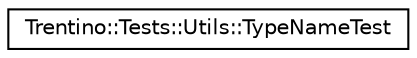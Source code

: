 digraph G
{
  edge [fontname="Helvetica",fontsize="10",labelfontname="Helvetica",labelfontsize="10"];
  node [fontname="Helvetica",fontsize="10",shape=record];
  rankdir="LR";
  Node1 [label="Trentino::Tests::Utils::TypeNameTest",height=0.2,width=0.4,color="black", fillcolor="white", style="filled",URL="$class_trentino_1_1_tests_1_1_utils_1_1_type_name_test.html"];
}
